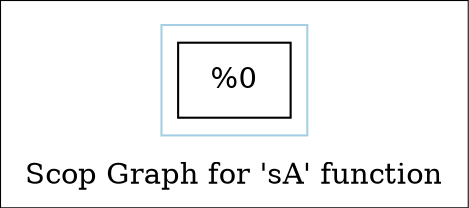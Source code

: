 digraph "Scop Graph for 'sA' function" {
	label="Scop Graph for 'sA' function";

	Node0xc8a5b0 [shape=record,label="{%0}"];
	colorscheme = "paired12"
        subgraph cluster_0xc363e0 {
          label = "";
          style = solid;
          color = 1
          Node0xc8a5b0;
        }
}
